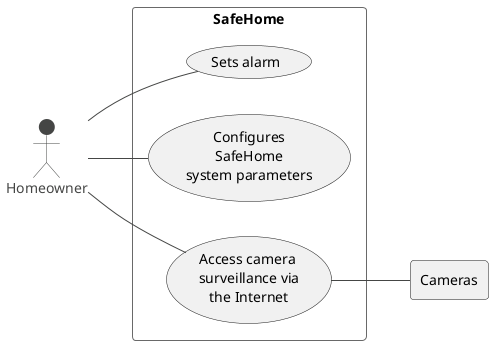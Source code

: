 ' Figure 8.2: Use case diagram for the SafeHome system
@startuml
!theme vibrant
left to right direction

actor Homeowner

rectangle SafeHome {
    usecase "Sets alarm" as UC3
    usecase "Configures\nSafeHome\nsystem parameters" as UC2
    usecase "Access camera \nsurveillance via\nthe Internet" as UC1
}

Homeowner -- UC1
Homeowner -- UC2
Homeowner -- UC3

rectangle Cameras
UC1 -- Cameras

@enduml